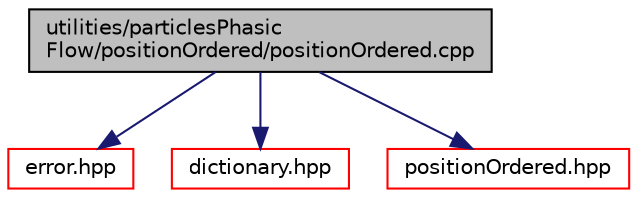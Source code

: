 digraph "utilities/particlesPhasicFlow/positionOrdered/positionOrdered.cpp"
{
 // LATEX_PDF_SIZE
  edge [fontname="Helvetica",fontsize="10",labelfontname="Helvetica",labelfontsize="10"];
  node [fontname="Helvetica",fontsize="10",shape=record];
  Node1 [label="utilities/particlesPhasic\lFlow/positionOrdered/positionOrdered.cpp",height=0.2,width=0.4,color="black", fillcolor="grey75", style="filled", fontcolor="black",tooltip=" "];
  Node1 -> Node2 [color="midnightblue",fontsize="10",style="solid",fontname="Helvetica"];
  Node2 [label="error.hpp",height=0.2,width=0.4,color="red", fillcolor="white", style="filled",URL="$error_8hpp.html",tooltip=" "];
  Node1 -> Node6 [color="midnightblue",fontsize="10",style="solid",fontname="Helvetica"];
  Node6 [label="dictionary.hpp",height=0.2,width=0.4,color="red", fillcolor="white", style="filled",URL="$dictionary_8hpp.html",tooltip=" "];
  Node1 -> Node51 [color="midnightblue",fontsize="10",style="solid",fontname="Helvetica"];
  Node51 [label="positionOrdered.hpp",height=0.2,width=0.4,color="red", fillcolor="white", style="filled",URL="$positionOrdered_8hpp.html",tooltip=" "];
}
